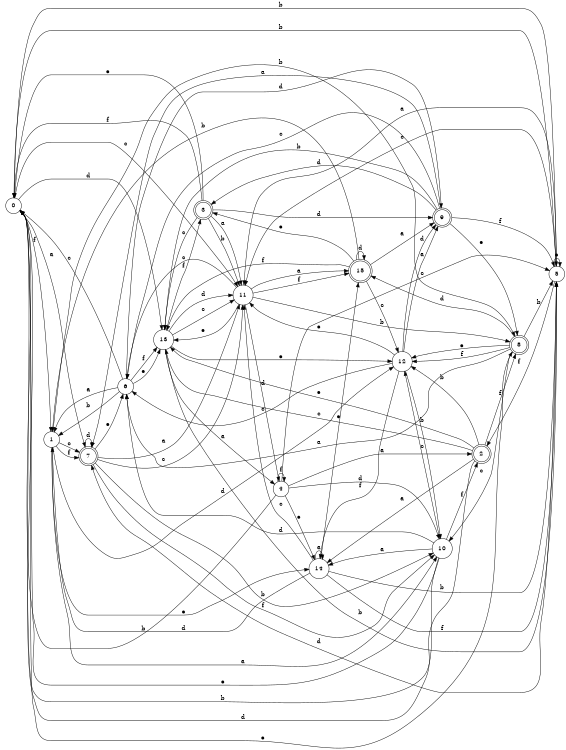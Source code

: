digraph n13_4 {
__start0 [label="" shape="none"];

rankdir=LR;
size="8,5";

s0 [style="filled", color="black", fillcolor="white" shape="circle", label="0"];
s1 [style="filled", color="black", fillcolor="white" shape="circle", label="1"];
s2 [style="rounded,filled", color="black", fillcolor="white" shape="doublecircle", label="2"];
s3 [style="rounded,filled", color="black", fillcolor="white" shape="doublecircle", label="3"];
s4 [style="filled", color="black", fillcolor="white" shape="circle", label="4"];
s5 [style="filled", color="black", fillcolor="white" shape="circle", label="5"];
s6 [style="filled", color="black", fillcolor="white" shape="circle", label="6"];
s7 [style="rounded,filled", color="black", fillcolor="white" shape="doublecircle", label="7"];
s8 [style="rounded,filled", color="black", fillcolor="white" shape="doublecircle", label="8"];
s9 [style="rounded,filled", color="black", fillcolor="white" shape="doublecircle", label="9"];
s10 [style="filled", color="black", fillcolor="white" shape="circle", label="10"];
s11 [style="filled", color="black", fillcolor="white" shape="circle", label="11"];
s12 [style="filled", color="black", fillcolor="white" shape="circle", label="12"];
s13 [style="filled", color="black", fillcolor="white" shape="circle", label="13"];
s14 [style="filled", color="black", fillcolor="white" shape="circle", label="14"];
s15 [style="rounded,filled", color="black", fillcolor="white" shape="doublecircle", label="15"];
s0 -> s7 [label="a"];
s0 -> s5 [label="b"];
s0 -> s11 [label="c"];
s0 -> s13 [label="d"];
s0 -> s8 [label="e"];
s0 -> s1 [label="f"];
s1 -> s10 [label="a"];
s1 -> s8 [label="b"];
s1 -> s7 [label="c"];
s1 -> s12 [label="d"];
s1 -> s14 [label="e"];
s1 -> s7 [label="f"];
s2 -> s14 [label="a"];
s2 -> s12 [label="b"];
s2 -> s13 [label="c"];
s2 -> s0 [label="d"];
s2 -> s13 [label="e"];
s2 -> s8 [label="f"];
s3 -> s11 [label="a"];
s3 -> s11 [label="b"];
s3 -> s13 [label="c"];
s3 -> s9 [label="d"];
s3 -> s0 [label="e"];
s3 -> s0 [label="f"];
s4 -> s2 [label="a"];
s4 -> s0 [label="b"];
s4 -> s5 [label="c"];
s4 -> s10 [label="d"];
s4 -> s14 [label="e"];
s4 -> s4 [label="f"];
s5 -> s11 [label="a"];
s5 -> s0 [label="b"];
s5 -> s11 [label="c"];
s5 -> s7 [label="d"];
s5 -> s5 [label="e"];
s5 -> s2 [label="f"];
s6 -> s1 [label="a"];
s6 -> s1 [label="b"];
s6 -> s0 [label="c"];
s6 -> s9 [label="d"];
s6 -> s13 [label="e"];
s6 -> s13 [label="f"];
s7 -> s11 [label="a"];
s7 -> s10 [label="b"];
s7 -> s11 [label="c"];
s7 -> s7 [label="d"];
s7 -> s6 [label="e"];
s7 -> s10 [label="f"];
s8 -> s6 [label="a"];
s8 -> s5 [label="b"];
s8 -> s10 [label="c"];
s8 -> s15 [label="d"];
s8 -> s12 [label="e"];
s8 -> s12 [label="f"];
s9 -> s7 [label="a"];
s9 -> s13 [label="b"];
s9 -> s6 [label="c"];
s9 -> s3 [label="d"];
s9 -> s8 [label="e"];
s9 -> s5 [label="f"];
s10 -> s14 [label="a"];
s10 -> s0 [label="b"];
s10 -> s12 [label="c"];
s10 -> s6 [label="d"];
s10 -> s0 [label="e"];
s10 -> s2 [label="f"];
s11 -> s15 [label="a"];
s11 -> s8 [label="b"];
s11 -> s6 [label="c"];
s11 -> s4 [label="d"];
s11 -> s13 [label="e"];
s11 -> s15 [label="f"];
s12 -> s9 [label="a"];
s12 -> s10 [label="b"];
s12 -> s6 [label="c"];
s12 -> s9 [label="d"];
s12 -> s11 [label="e"];
s12 -> s14 [label="f"];
s13 -> s4 [label="a"];
s13 -> s5 [label="b"];
s13 -> s11 [label="c"];
s13 -> s11 [label="d"];
s13 -> s12 [label="e"];
s13 -> s3 [label="f"];
s14 -> s14 [label="a"];
s14 -> s5 [label="b"];
s14 -> s11 [label="c"];
s14 -> s1 [label="d"];
s14 -> s15 [label="e"];
s14 -> s5 [label="f"];
s15 -> s9 [label="a"];
s15 -> s1 [label="b"];
s15 -> s12 [label="c"];
s15 -> s15 [label="d"];
s15 -> s3 [label="e"];
s15 -> s13 [label="f"];

}